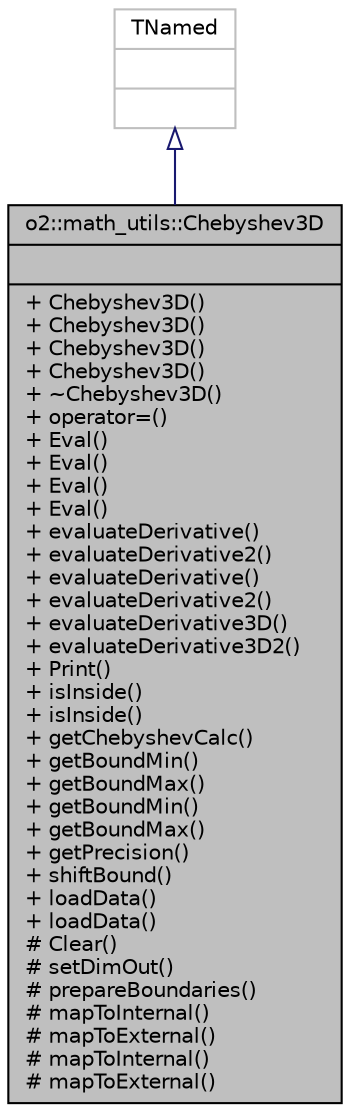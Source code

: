 digraph "o2::math_utils::Chebyshev3D"
{
 // INTERACTIVE_SVG=YES
  bgcolor="transparent";
  edge [fontname="Helvetica",fontsize="10",labelfontname="Helvetica",labelfontsize="10"];
  node [fontname="Helvetica",fontsize="10",shape=record];
  Node1 [label="{o2::math_utils::Chebyshev3D\n||+ Chebyshev3D()\l+ Chebyshev3D()\l+ Chebyshev3D()\l+ Chebyshev3D()\l+ ~Chebyshev3D()\l+ operator=()\l+ Eval()\l+ Eval()\l+ Eval()\l+ Eval()\l+ evaluateDerivative()\l+ evaluateDerivative2()\l+ evaluateDerivative()\l+ evaluateDerivative2()\l+ evaluateDerivative3D()\l+ evaluateDerivative3D2()\l+ Print()\l+ isInside()\l+ isInside()\l+ getChebyshevCalc()\l+ getBoundMin()\l+ getBoundMax()\l+ getBoundMin()\l+ getBoundMax()\l+ getPrecision()\l+ shiftBound()\l+ loadData()\l+ loadData()\l# Clear()\l# setDimOut()\l# prepareBoundaries()\l# mapToInternal()\l# mapToExternal()\l# mapToInternal()\l# mapToExternal()\l}",height=0.2,width=0.4,color="black", fillcolor="grey75", style="filled", fontcolor="black"];
  Node2 -> Node1 [dir="back",color="midnightblue",fontsize="10",style="solid",arrowtail="onormal",fontname="Helvetica"];
  Node2 [label="{TNamed\n||}",height=0.2,width=0.4,color="grey75"];
}
